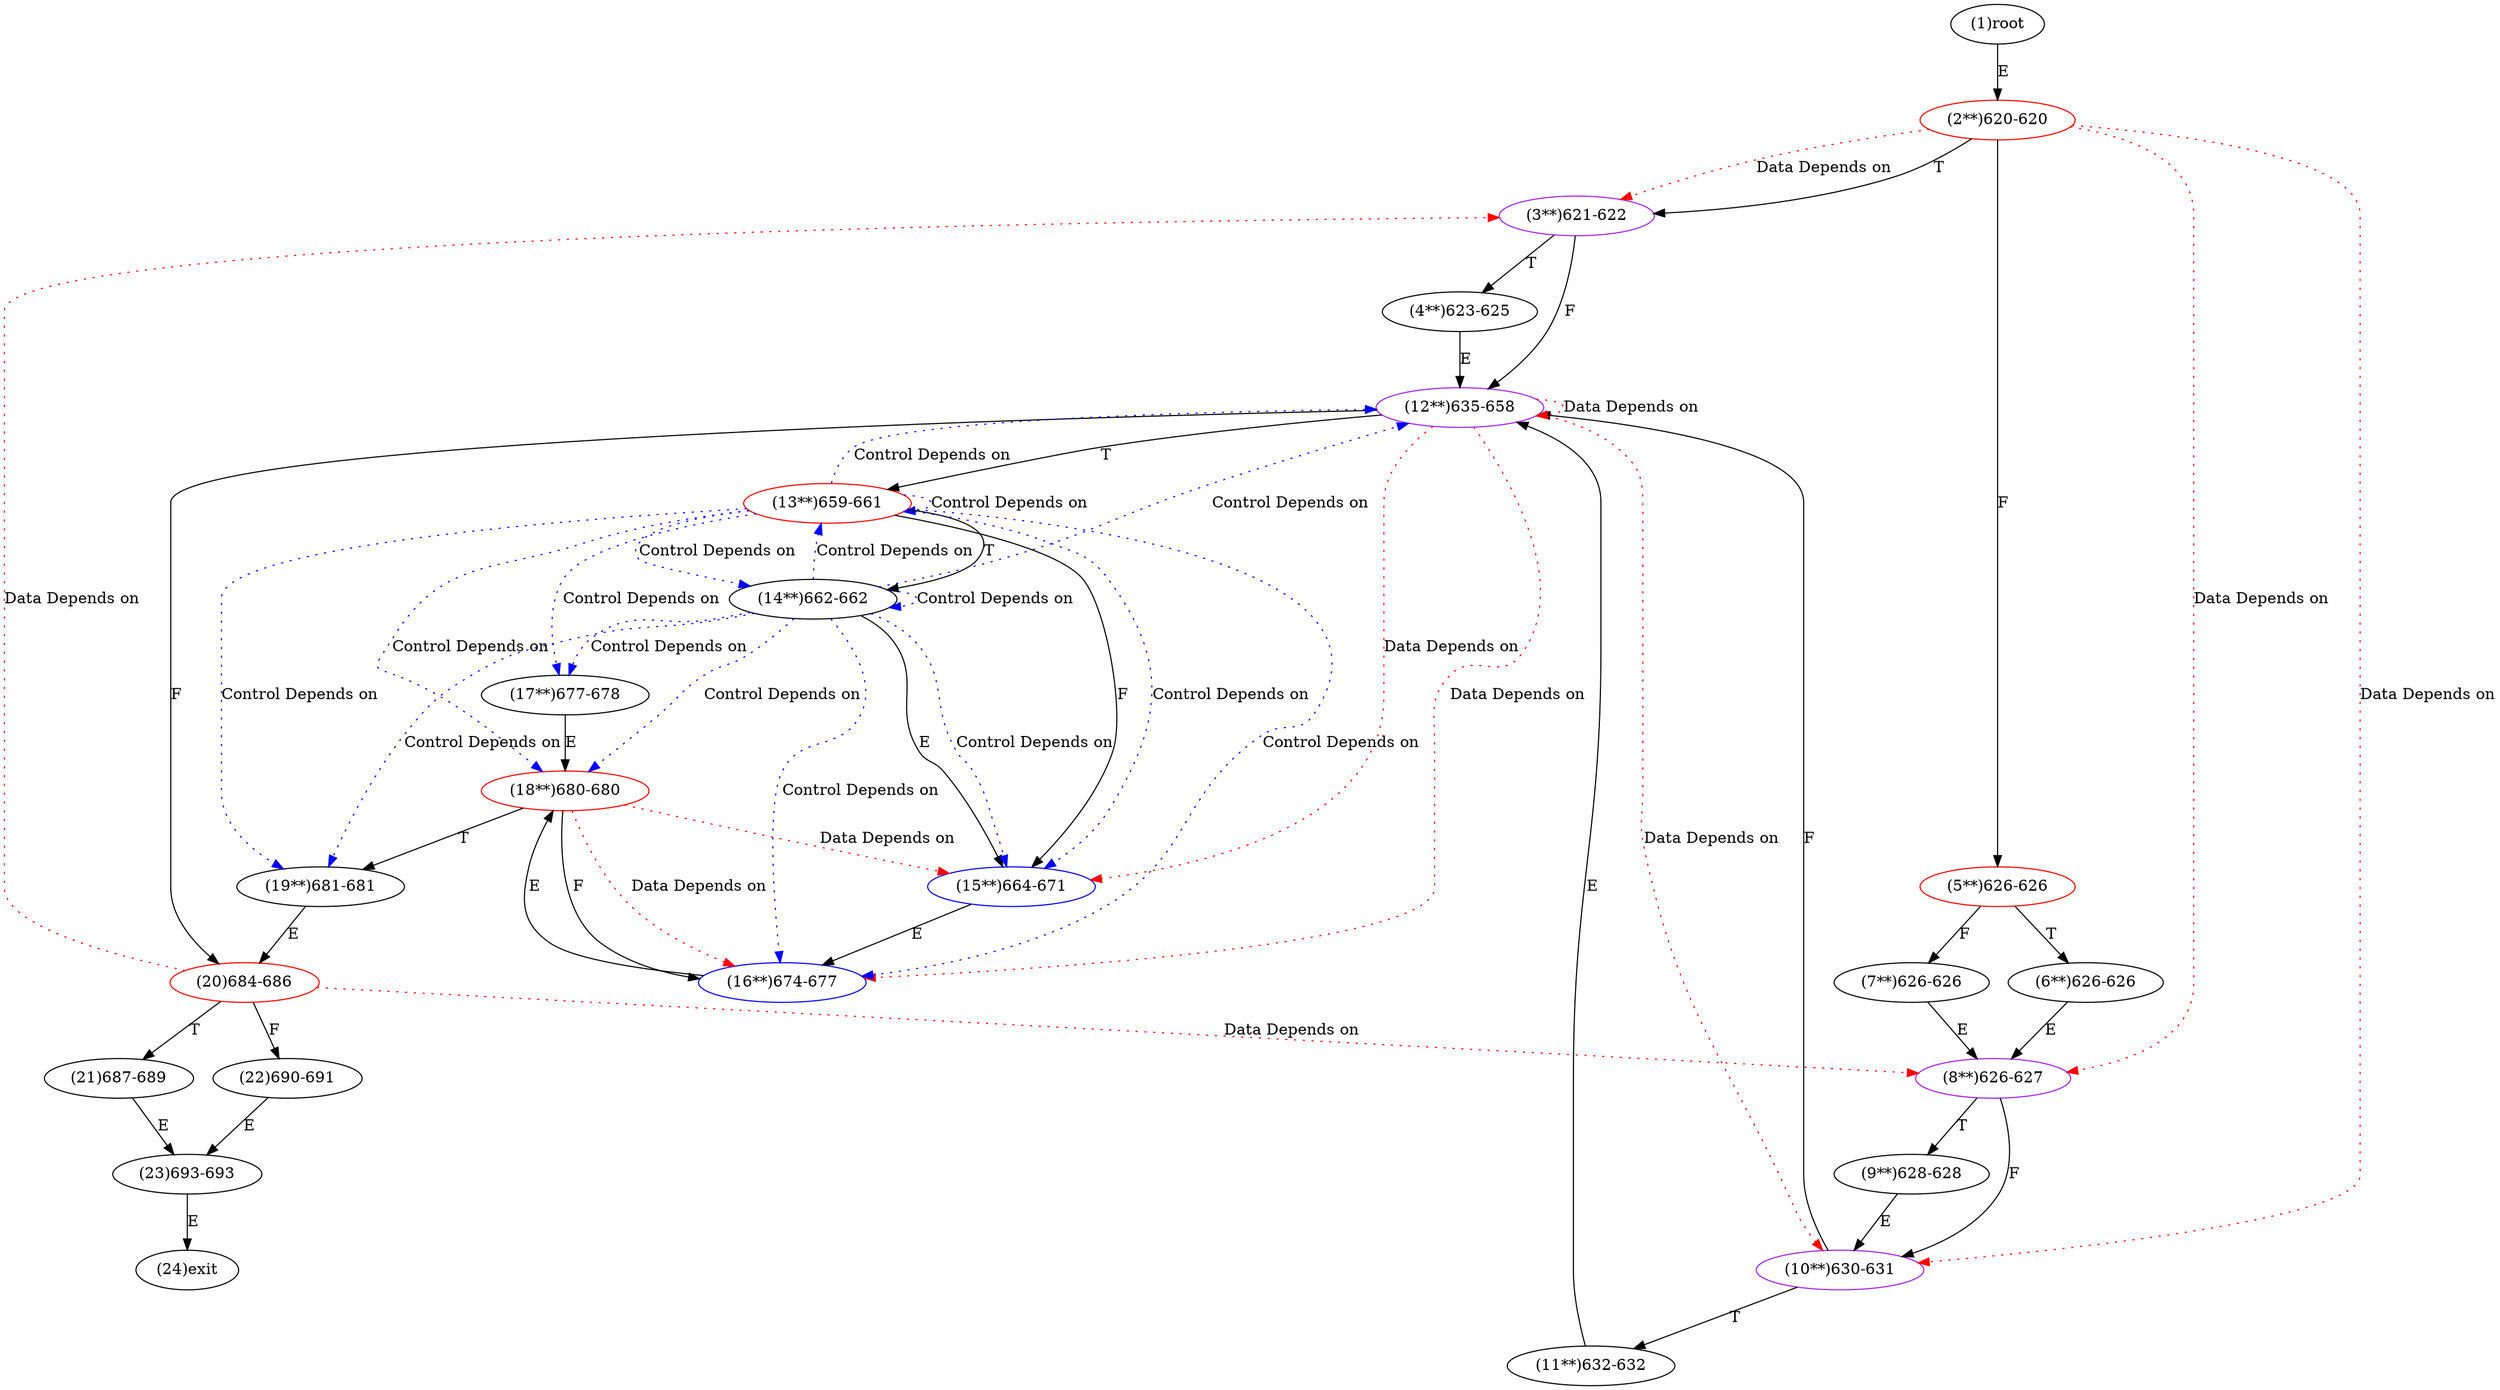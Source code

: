 digraph "" { 
1[ label="(1)root"];
2[ label="(2**)620-620",color=red];
3[ label="(3**)621-622",color=purple];
4[ label="(4**)623-625"];
5[ label="(5**)626-626",color=red];
6[ label="(6**)626-626"];
7[ label="(7**)626-626"];
8[ label="(8**)626-627",color=purple];
9[ label="(9**)628-628"];
10[ label="(10**)630-631",color=purple];
11[ label="(11**)632-632"];
12[ label="(12**)635-658",color=purple];
13[ label="(13**)659-661",color=red];
14[ label="(14**)662-662"];
15[ label="(15**)664-671",color=blue];
17[ label="(17**)677-678"];
16[ label="(16**)674-677",color=blue];
19[ label="(19**)681-681"];
18[ label="(18**)680-680",color=red];
21[ label="(21)687-689"];
20[ label="(20)684-686",color=red];
23[ label="(23)693-693"];
22[ label="(22)690-691"];
24[ label="(24)exit"];
1->2[ label="E"];
2->5[ label="F"];
2->3[ label="T"];
3->12[ label="F"];
3->4[ label="T"];
4->12[ label="E"];
5->7[ label="F"];
5->6[ label="T"];
6->8[ label="E"];
7->8[ label="E"];
8->10[ label="F"];
8->9[ label="T"];
9->10[ label="E"];
10->12[ label="F"];
10->11[ label="T"];
11->12[ label="E"];
12->20[ label="F"];
12->13[ label="T"];
13->15[ label="F"];
13->14[ label="T"];
14->15[ label="E"];
15->16[ label="E"];
16->18[ label="E"];
17->18[ label="E"];
18->16[ label="F"];
18->19[ label="T"];
19->20[ label="E"];
20->22[ label="F"];
20->21[ label="T"];
21->23[ label="E"];
22->23[ label="E"];
23->24[ label="E"];
2->3[ color="red" label="Data Depends on" style = dotted ];
2->10[ color="red" label="Data Depends on" style = dotted ];
2->8[ color="red" label="Data Depends on" style = dotted ];
12->12[ color="red" label="Data Depends on" style = dotted ];
12->15[ color="red" label="Data Depends on" style = dotted ];
12->10[ color="red" label="Data Depends on" style = dotted ];
12->16[ color="red" label="Data Depends on" style = dotted ];
13->13[ color="blue" label="Control Depends on" style = dotted ];
13->12[ color="blue" label="Control Depends on" style = dotted ];
13->15[ color="blue" label="Control Depends on" style = dotted ];
13->14[ color="blue" label="Control Depends on" style = dotted ];
13->16[ color="blue" label="Control Depends on" style = dotted ];
13->17[ color="blue" label="Control Depends on" style = dotted ];
13->18[ color="blue" label="Control Depends on" style = dotted ];
13->19[ color="blue" label="Control Depends on" style = dotted ];
14->14[ color="blue" label="Control Depends on" style = dotted ];
14->15[ color="blue" label="Control Depends on" style = dotted ];
14->12[ color="blue" label="Control Depends on" style = dotted ];
14->13[ color="blue" label="Control Depends on" style = dotted ];
14->19[ color="blue" label="Control Depends on" style = dotted ];
14->18[ color="blue" label="Control Depends on" style = dotted ];
14->17[ color="blue" label="Control Depends on" style = dotted ];
14->16[ color="blue" label="Control Depends on" style = dotted ];
18->16[ color="red" label="Data Depends on" style = dotted ];
18->15[ color="red" label="Data Depends on" style = dotted ];
20->3[ color="red" label="Data Depends on" style = dotted ];
20->8[ color="red" label="Data Depends on" style = dotted ];
}